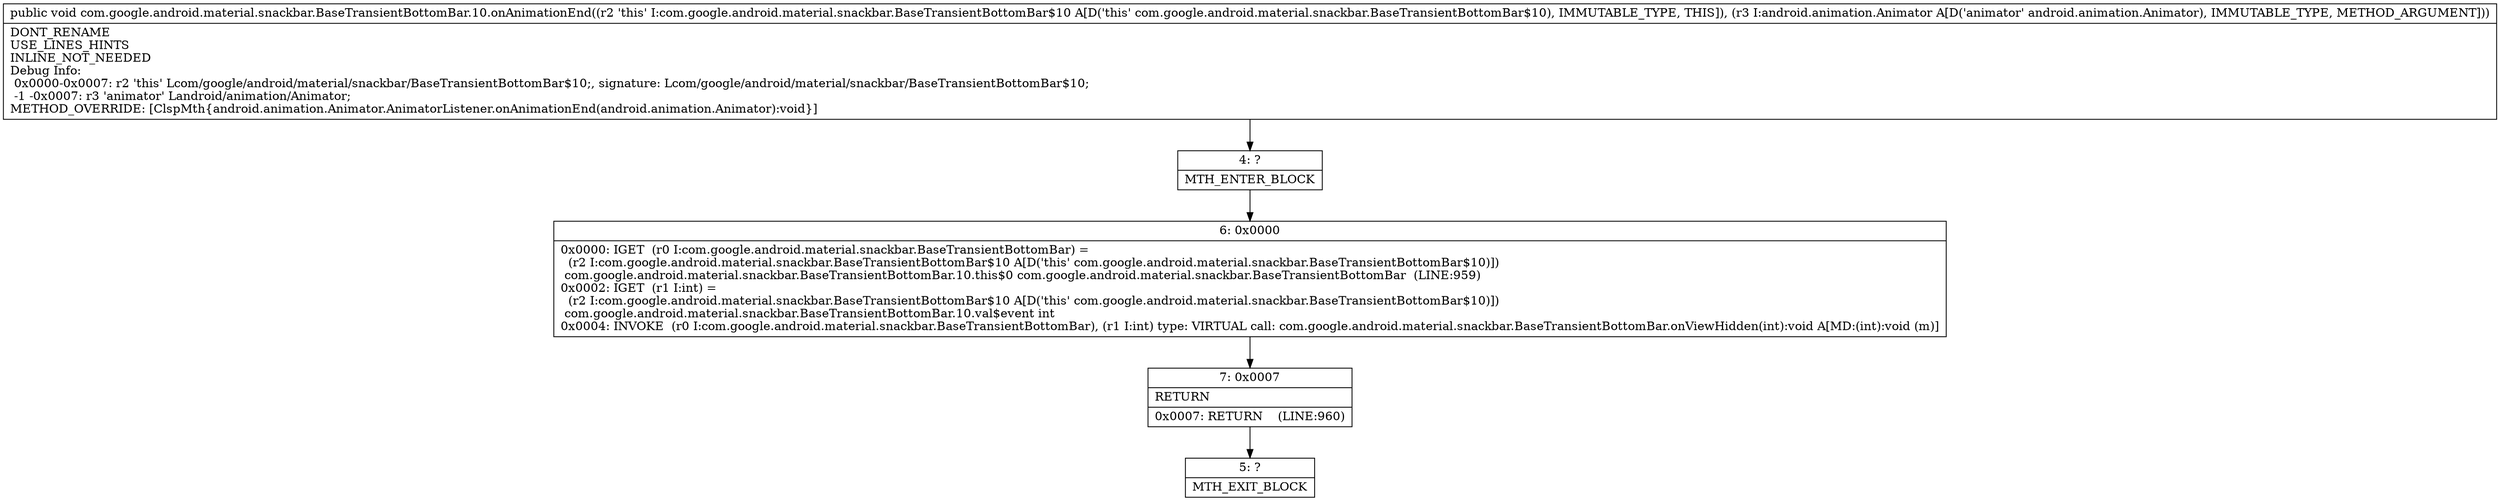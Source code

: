 digraph "CFG forcom.google.android.material.snackbar.BaseTransientBottomBar.10.onAnimationEnd(Landroid\/animation\/Animator;)V" {
Node_4 [shape=record,label="{4\:\ ?|MTH_ENTER_BLOCK\l}"];
Node_6 [shape=record,label="{6\:\ 0x0000|0x0000: IGET  (r0 I:com.google.android.material.snackbar.BaseTransientBottomBar) = \l  (r2 I:com.google.android.material.snackbar.BaseTransientBottomBar$10 A[D('this' com.google.android.material.snackbar.BaseTransientBottomBar$10)])\l com.google.android.material.snackbar.BaseTransientBottomBar.10.this$0 com.google.android.material.snackbar.BaseTransientBottomBar  (LINE:959)\l0x0002: IGET  (r1 I:int) = \l  (r2 I:com.google.android.material.snackbar.BaseTransientBottomBar$10 A[D('this' com.google.android.material.snackbar.BaseTransientBottomBar$10)])\l com.google.android.material.snackbar.BaseTransientBottomBar.10.val$event int \l0x0004: INVOKE  (r0 I:com.google.android.material.snackbar.BaseTransientBottomBar), (r1 I:int) type: VIRTUAL call: com.google.android.material.snackbar.BaseTransientBottomBar.onViewHidden(int):void A[MD:(int):void (m)]\l}"];
Node_7 [shape=record,label="{7\:\ 0x0007|RETURN\l|0x0007: RETURN    (LINE:960)\l}"];
Node_5 [shape=record,label="{5\:\ ?|MTH_EXIT_BLOCK\l}"];
MethodNode[shape=record,label="{public void com.google.android.material.snackbar.BaseTransientBottomBar.10.onAnimationEnd((r2 'this' I:com.google.android.material.snackbar.BaseTransientBottomBar$10 A[D('this' com.google.android.material.snackbar.BaseTransientBottomBar$10), IMMUTABLE_TYPE, THIS]), (r3 I:android.animation.Animator A[D('animator' android.animation.Animator), IMMUTABLE_TYPE, METHOD_ARGUMENT]))  | DONT_RENAME\lUSE_LINES_HINTS\lINLINE_NOT_NEEDED\lDebug Info:\l  0x0000\-0x0007: r2 'this' Lcom\/google\/android\/material\/snackbar\/BaseTransientBottomBar$10;, signature: Lcom\/google\/android\/material\/snackbar\/BaseTransientBottomBar$10;\l  \-1 \-0x0007: r3 'animator' Landroid\/animation\/Animator;\lMETHOD_OVERRIDE: [ClspMth\{android.animation.Animator.AnimatorListener.onAnimationEnd(android.animation.Animator):void\}]\l}"];
MethodNode -> Node_4;Node_4 -> Node_6;
Node_6 -> Node_7;
Node_7 -> Node_5;
}

